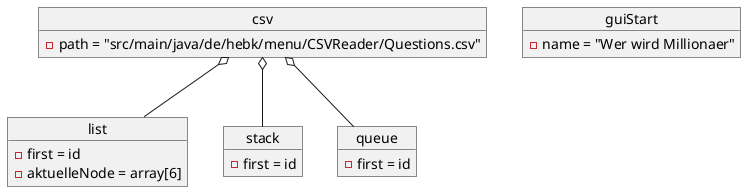 @startuml
'https://plantuml.com/object-diagram
/'
object London
object Washington
object Berlin
object NewYork

map CapitalCity {
 UK *-> London
 USA *--> Washington
 Germany *---> Berlin
}

NewYork --> CapitalCity::USA
'/
'Wird im CSVReader erstellt
object list {
- first = id
- aktuelleNode = array[6]
}

'Wird im CSVReader erstellt
object stack {
- first = id
}

'Wird im CSVReader erstellt
object queue {
- first = id
}

'Wird im Menu erstellt
object csv {
- path = "src/main/java/de/hebk/menu/CSVReader/Questions.csv"
}

'Wird im Menu erstellt
object guiStart {
- name = "Wer wird Millionaer"
}

csv o-- list
csv o-- stack
csv o-- queue
@enduml
